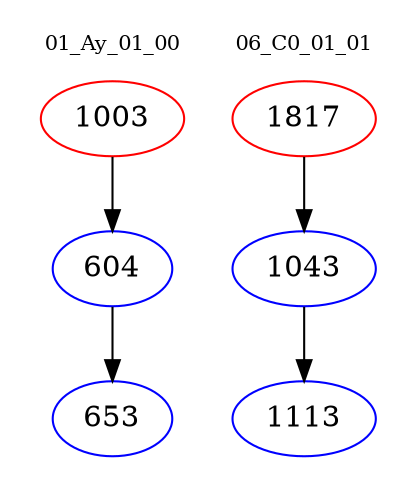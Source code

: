 digraph{
subgraph cluster_0 {
color = white
label = "01_Ay_01_00";
fontsize=10;
T0_1003 [label="1003", color="red"]
T0_1003 -> T0_604 [color="black"]
T0_604 [label="604", color="blue"]
T0_604 -> T0_653 [color="black"]
T0_653 [label="653", color="blue"]
}
subgraph cluster_1 {
color = white
label = "06_C0_01_01";
fontsize=10;
T1_1817 [label="1817", color="red"]
T1_1817 -> T1_1043 [color="black"]
T1_1043 [label="1043", color="blue"]
T1_1043 -> T1_1113 [color="black"]
T1_1113 [label="1113", color="blue"]
}
}
